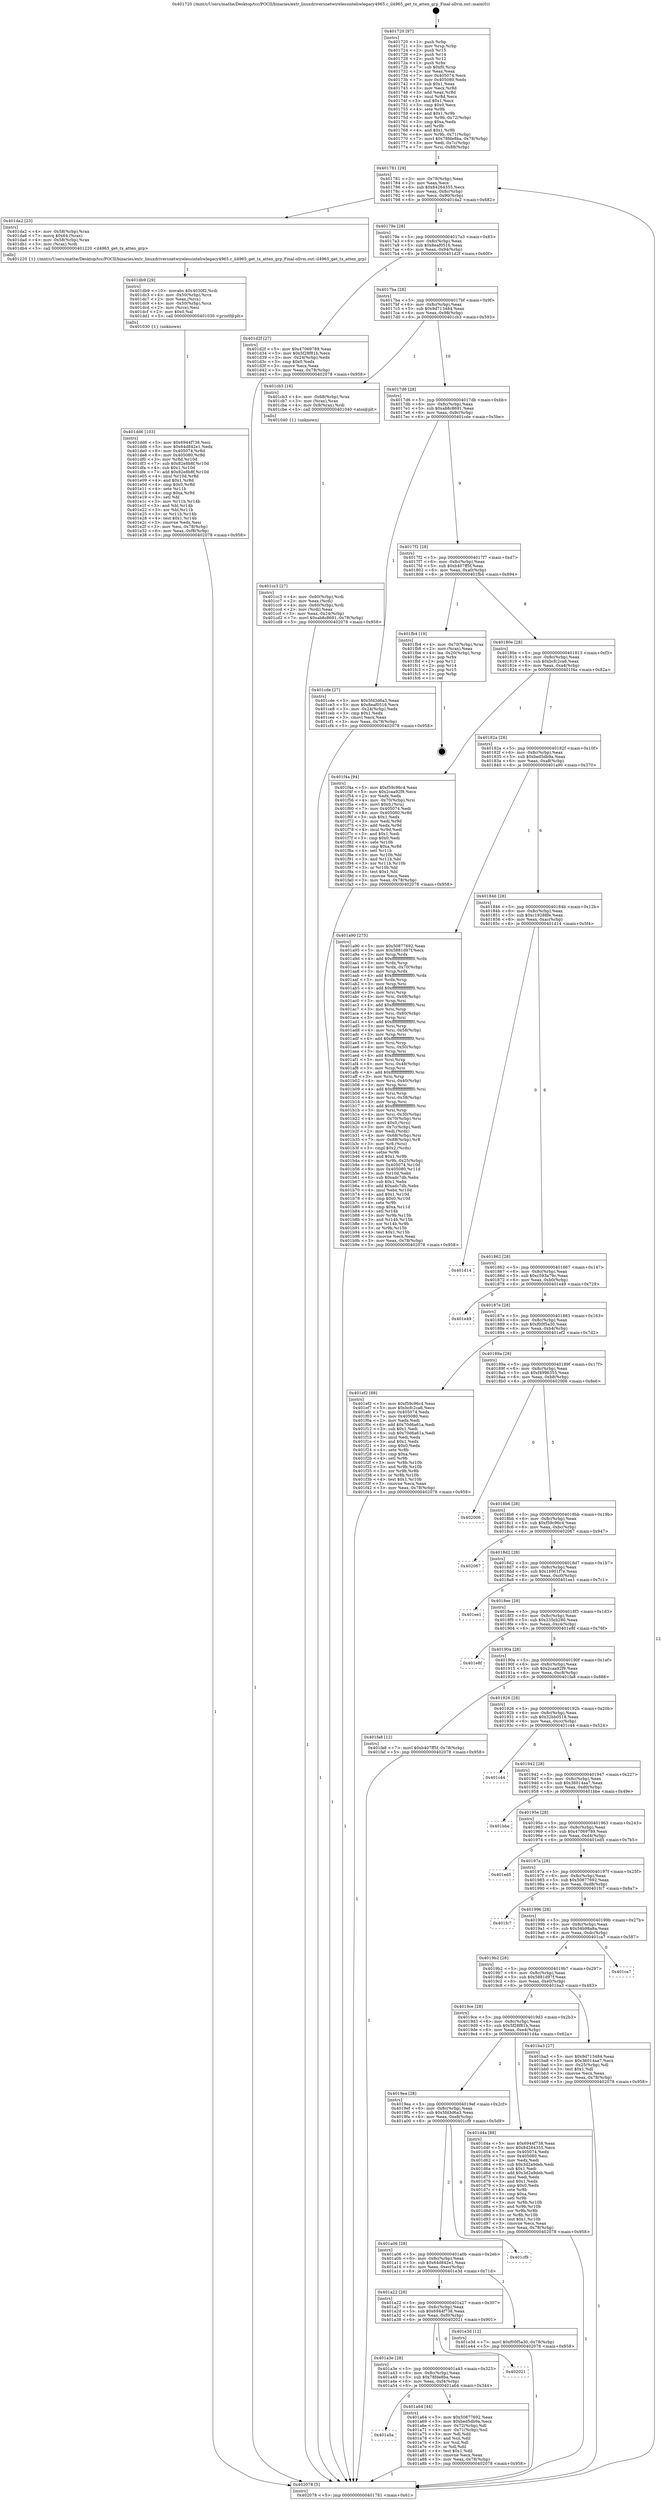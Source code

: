 digraph "0x401720" {
  label = "0x401720 (/mnt/c/Users/mathe/Desktop/tcc/POCII/binaries/extr_linuxdriversnetwirelessinteliwlegacy4965.c_il4965_get_tx_atten_grp_Final-ollvm.out::main(0))"
  labelloc = "t"
  node[shape=record]

  Entry [label="",width=0.3,height=0.3,shape=circle,fillcolor=black,style=filled]
  "0x401781" [label="{
     0x401781 [29]\l
     | [instrs]\l
     &nbsp;&nbsp;0x401781 \<+3\>: mov -0x78(%rbp),%eax\l
     &nbsp;&nbsp;0x401784 \<+2\>: mov %eax,%ecx\l
     &nbsp;&nbsp;0x401786 \<+6\>: sub $0x84264355,%ecx\l
     &nbsp;&nbsp;0x40178c \<+6\>: mov %eax,-0x8c(%rbp)\l
     &nbsp;&nbsp;0x401792 \<+6\>: mov %ecx,-0x90(%rbp)\l
     &nbsp;&nbsp;0x401798 \<+6\>: je 0000000000401da2 \<main+0x682\>\l
  }"]
  "0x401da2" [label="{
     0x401da2 [23]\l
     | [instrs]\l
     &nbsp;&nbsp;0x401da2 \<+4\>: mov -0x58(%rbp),%rax\l
     &nbsp;&nbsp;0x401da6 \<+7\>: movq $0x64,(%rax)\l
     &nbsp;&nbsp;0x401dad \<+4\>: mov -0x58(%rbp),%rax\l
     &nbsp;&nbsp;0x401db1 \<+3\>: mov (%rax),%rdi\l
     &nbsp;&nbsp;0x401db4 \<+5\>: call 0000000000401220 \<il4965_get_tx_atten_grp\>\l
     | [calls]\l
     &nbsp;&nbsp;0x401220 \{1\} (/mnt/c/Users/mathe/Desktop/tcc/POCII/binaries/extr_linuxdriversnetwirelessinteliwlegacy4965.c_il4965_get_tx_atten_grp_Final-ollvm.out::il4965_get_tx_atten_grp)\l
  }"]
  "0x40179e" [label="{
     0x40179e [28]\l
     | [instrs]\l
     &nbsp;&nbsp;0x40179e \<+5\>: jmp 00000000004017a3 \<main+0x83\>\l
     &nbsp;&nbsp;0x4017a3 \<+6\>: mov -0x8c(%rbp),%eax\l
     &nbsp;&nbsp;0x4017a9 \<+5\>: sub $0x8eaf0516,%eax\l
     &nbsp;&nbsp;0x4017ae \<+6\>: mov %eax,-0x94(%rbp)\l
     &nbsp;&nbsp;0x4017b4 \<+6\>: je 0000000000401d2f \<main+0x60f\>\l
  }"]
  Exit [label="",width=0.3,height=0.3,shape=circle,fillcolor=black,style=filled,peripheries=2]
  "0x401d2f" [label="{
     0x401d2f [27]\l
     | [instrs]\l
     &nbsp;&nbsp;0x401d2f \<+5\>: mov $0x47069789,%eax\l
     &nbsp;&nbsp;0x401d34 \<+5\>: mov $0x5f28f81b,%ecx\l
     &nbsp;&nbsp;0x401d39 \<+3\>: mov -0x24(%rbp),%edx\l
     &nbsp;&nbsp;0x401d3c \<+3\>: cmp $0x0,%edx\l
     &nbsp;&nbsp;0x401d3f \<+3\>: cmove %ecx,%eax\l
     &nbsp;&nbsp;0x401d42 \<+3\>: mov %eax,-0x78(%rbp)\l
     &nbsp;&nbsp;0x401d45 \<+5\>: jmp 0000000000402078 \<main+0x958\>\l
  }"]
  "0x4017ba" [label="{
     0x4017ba [28]\l
     | [instrs]\l
     &nbsp;&nbsp;0x4017ba \<+5\>: jmp 00000000004017bf \<main+0x9f\>\l
     &nbsp;&nbsp;0x4017bf \<+6\>: mov -0x8c(%rbp),%eax\l
     &nbsp;&nbsp;0x4017c5 \<+5\>: sub $0x9d713484,%eax\l
     &nbsp;&nbsp;0x4017ca \<+6\>: mov %eax,-0x98(%rbp)\l
     &nbsp;&nbsp;0x4017d0 \<+6\>: je 0000000000401cb3 \<main+0x593\>\l
  }"]
  "0x401dd6" [label="{
     0x401dd6 [103]\l
     | [instrs]\l
     &nbsp;&nbsp;0x401dd6 \<+5\>: mov $0x6944f738,%esi\l
     &nbsp;&nbsp;0x401ddb \<+5\>: mov $0x64d842e1,%edx\l
     &nbsp;&nbsp;0x401de0 \<+8\>: mov 0x405074,%r8d\l
     &nbsp;&nbsp;0x401de8 \<+8\>: mov 0x405080,%r9d\l
     &nbsp;&nbsp;0x401df0 \<+3\>: mov %r8d,%r10d\l
     &nbsp;&nbsp;0x401df3 \<+7\>: sub $0x82e8b8f,%r10d\l
     &nbsp;&nbsp;0x401dfa \<+4\>: sub $0x1,%r10d\l
     &nbsp;&nbsp;0x401dfe \<+7\>: add $0x82e8b8f,%r10d\l
     &nbsp;&nbsp;0x401e05 \<+4\>: imul %r10d,%r8d\l
     &nbsp;&nbsp;0x401e09 \<+4\>: and $0x1,%r8d\l
     &nbsp;&nbsp;0x401e0d \<+4\>: cmp $0x0,%r8d\l
     &nbsp;&nbsp;0x401e11 \<+4\>: sete %r11b\l
     &nbsp;&nbsp;0x401e15 \<+4\>: cmp $0xa,%r9d\l
     &nbsp;&nbsp;0x401e19 \<+3\>: setl %bl\l
     &nbsp;&nbsp;0x401e1c \<+3\>: mov %r11b,%r14b\l
     &nbsp;&nbsp;0x401e1f \<+3\>: and %bl,%r14b\l
     &nbsp;&nbsp;0x401e22 \<+3\>: xor %bl,%r11b\l
     &nbsp;&nbsp;0x401e25 \<+3\>: or %r11b,%r14b\l
     &nbsp;&nbsp;0x401e28 \<+4\>: test $0x1,%r14b\l
     &nbsp;&nbsp;0x401e2c \<+3\>: cmovne %edx,%esi\l
     &nbsp;&nbsp;0x401e2f \<+3\>: mov %esi,-0x78(%rbp)\l
     &nbsp;&nbsp;0x401e32 \<+6\>: mov %eax,-0xf8(%rbp)\l
     &nbsp;&nbsp;0x401e38 \<+5\>: jmp 0000000000402078 \<main+0x958\>\l
  }"]
  "0x401cb3" [label="{
     0x401cb3 [16]\l
     | [instrs]\l
     &nbsp;&nbsp;0x401cb3 \<+4\>: mov -0x68(%rbp),%rax\l
     &nbsp;&nbsp;0x401cb7 \<+3\>: mov (%rax),%rax\l
     &nbsp;&nbsp;0x401cba \<+4\>: mov 0x8(%rax),%rdi\l
     &nbsp;&nbsp;0x401cbe \<+5\>: call 0000000000401040 \<atoi@plt\>\l
     | [calls]\l
     &nbsp;&nbsp;0x401040 \{1\} (unknown)\l
  }"]
  "0x4017d6" [label="{
     0x4017d6 [28]\l
     | [instrs]\l
     &nbsp;&nbsp;0x4017d6 \<+5\>: jmp 00000000004017db \<main+0xbb\>\l
     &nbsp;&nbsp;0x4017db \<+6\>: mov -0x8c(%rbp),%eax\l
     &nbsp;&nbsp;0x4017e1 \<+5\>: sub $0xab8c8691,%eax\l
     &nbsp;&nbsp;0x4017e6 \<+6\>: mov %eax,-0x9c(%rbp)\l
     &nbsp;&nbsp;0x4017ec \<+6\>: je 0000000000401cde \<main+0x5be\>\l
  }"]
  "0x401db9" [label="{
     0x401db9 [29]\l
     | [instrs]\l
     &nbsp;&nbsp;0x401db9 \<+10\>: movabs $0x4030f2,%rdi\l
     &nbsp;&nbsp;0x401dc3 \<+4\>: mov -0x50(%rbp),%rcx\l
     &nbsp;&nbsp;0x401dc7 \<+2\>: mov %eax,(%rcx)\l
     &nbsp;&nbsp;0x401dc9 \<+4\>: mov -0x50(%rbp),%rcx\l
     &nbsp;&nbsp;0x401dcd \<+2\>: mov (%rcx),%esi\l
     &nbsp;&nbsp;0x401dcf \<+2\>: mov $0x0,%al\l
     &nbsp;&nbsp;0x401dd1 \<+5\>: call 0000000000401030 \<printf@plt\>\l
     | [calls]\l
     &nbsp;&nbsp;0x401030 \{1\} (unknown)\l
  }"]
  "0x401cde" [label="{
     0x401cde [27]\l
     | [instrs]\l
     &nbsp;&nbsp;0x401cde \<+5\>: mov $0x5fd3d6a3,%eax\l
     &nbsp;&nbsp;0x401ce3 \<+5\>: mov $0x8eaf0516,%ecx\l
     &nbsp;&nbsp;0x401ce8 \<+3\>: mov -0x24(%rbp),%edx\l
     &nbsp;&nbsp;0x401ceb \<+3\>: cmp $0x1,%edx\l
     &nbsp;&nbsp;0x401cee \<+3\>: cmovl %ecx,%eax\l
     &nbsp;&nbsp;0x401cf1 \<+3\>: mov %eax,-0x78(%rbp)\l
     &nbsp;&nbsp;0x401cf4 \<+5\>: jmp 0000000000402078 \<main+0x958\>\l
  }"]
  "0x4017f2" [label="{
     0x4017f2 [28]\l
     | [instrs]\l
     &nbsp;&nbsp;0x4017f2 \<+5\>: jmp 00000000004017f7 \<main+0xd7\>\l
     &nbsp;&nbsp;0x4017f7 \<+6\>: mov -0x8c(%rbp),%eax\l
     &nbsp;&nbsp;0x4017fd \<+5\>: sub $0xb407ff5f,%eax\l
     &nbsp;&nbsp;0x401802 \<+6\>: mov %eax,-0xa0(%rbp)\l
     &nbsp;&nbsp;0x401808 \<+6\>: je 0000000000401fb4 \<main+0x894\>\l
  }"]
  "0x401cc3" [label="{
     0x401cc3 [27]\l
     | [instrs]\l
     &nbsp;&nbsp;0x401cc3 \<+4\>: mov -0x60(%rbp),%rdi\l
     &nbsp;&nbsp;0x401cc7 \<+2\>: mov %eax,(%rdi)\l
     &nbsp;&nbsp;0x401cc9 \<+4\>: mov -0x60(%rbp),%rdi\l
     &nbsp;&nbsp;0x401ccd \<+2\>: mov (%rdi),%eax\l
     &nbsp;&nbsp;0x401ccf \<+3\>: mov %eax,-0x24(%rbp)\l
     &nbsp;&nbsp;0x401cd2 \<+7\>: movl $0xab8c8691,-0x78(%rbp)\l
     &nbsp;&nbsp;0x401cd9 \<+5\>: jmp 0000000000402078 \<main+0x958\>\l
  }"]
  "0x401fb4" [label="{
     0x401fb4 [19]\l
     | [instrs]\l
     &nbsp;&nbsp;0x401fb4 \<+4\>: mov -0x70(%rbp),%rax\l
     &nbsp;&nbsp;0x401fb8 \<+2\>: mov (%rax),%eax\l
     &nbsp;&nbsp;0x401fba \<+4\>: lea -0x20(%rbp),%rsp\l
     &nbsp;&nbsp;0x401fbe \<+1\>: pop %rbx\l
     &nbsp;&nbsp;0x401fbf \<+2\>: pop %r12\l
     &nbsp;&nbsp;0x401fc1 \<+2\>: pop %r14\l
     &nbsp;&nbsp;0x401fc3 \<+2\>: pop %r15\l
     &nbsp;&nbsp;0x401fc5 \<+1\>: pop %rbp\l
     &nbsp;&nbsp;0x401fc6 \<+1\>: ret\l
  }"]
  "0x40180e" [label="{
     0x40180e [28]\l
     | [instrs]\l
     &nbsp;&nbsp;0x40180e \<+5\>: jmp 0000000000401813 \<main+0xf3\>\l
     &nbsp;&nbsp;0x401813 \<+6\>: mov -0x8c(%rbp),%eax\l
     &nbsp;&nbsp;0x401819 \<+5\>: sub $0xbcfc2ca6,%eax\l
     &nbsp;&nbsp;0x40181e \<+6\>: mov %eax,-0xa4(%rbp)\l
     &nbsp;&nbsp;0x401824 \<+6\>: je 0000000000401f4a \<main+0x82a\>\l
  }"]
  "0x401720" [label="{
     0x401720 [97]\l
     | [instrs]\l
     &nbsp;&nbsp;0x401720 \<+1\>: push %rbp\l
     &nbsp;&nbsp;0x401721 \<+3\>: mov %rsp,%rbp\l
     &nbsp;&nbsp;0x401724 \<+2\>: push %r15\l
     &nbsp;&nbsp;0x401726 \<+2\>: push %r14\l
     &nbsp;&nbsp;0x401728 \<+2\>: push %r12\l
     &nbsp;&nbsp;0x40172a \<+1\>: push %rbx\l
     &nbsp;&nbsp;0x40172b \<+7\>: sub $0xf0,%rsp\l
     &nbsp;&nbsp;0x401732 \<+2\>: xor %eax,%eax\l
     &nbsp;&nbsp;0x401734 \<+7\>: mov 0x405074,%ecx\l
     &nbsp;&nbsp;0x40173b \<+7\>: mov 0x405080,%edx\l
     &nbsp;&nbsp;0x401742 \<+3\>: sub $0x1,%eax\l
     &nbsp;&nbsp;0x401745 \<+3\>: mov %ecx,%r8d\l
     &nbsp;&nbsp;0x401748 \<+3\>: add %eax,%r8d\l
     &nbsp;&nbsp;0x40174b \<+4\>: imul %r8d,%ecx\l
     &nbsp;&nbsp;0x40174f \<+3\>: and $0x1,%ecx\l
     &nbsp;&nbsp;0x401752 \<+3\>: cmp $0x0,%ecx\l
     &nbsp;&nbsp;0x401755 \<+4\>: sete %r9b\l
     &nbsp;&nbsp;0x401759 \<+4\>: and $0x1,%r9b\l
     &nbsp;&nbsp;0x40175d \<+4\>: mov %r9b,-0x72(%rbp)\l
     &nbsp;&nbsp;0x401761 \<+3\>: cmp $0xa,%edx\l
     &nbsp;&nbsp;0x401764 \<+4\>: setl %r9b\l
     &nbsp;&nbsp;0x401768 \<+4\>: and $0x1,%r9b\l
     &nbsp;&nbsp;0x40176c \<+4\>: mov %r9b,-0x71(%rbp)\l
     &nbsp;&nbsp;0x401770 \<+7\>: movl $0x78fde8ba,-0x78(%rbp)\l
     &nbsp;&nbsp;0x401777 \<+3\>: mov %edi,-0x7c(%rbp)\l
     &nbsp;&nbsp;0x40177a \<+7\>: mov %rsi,-0x88(%rbp)\l
  }"]
  "0x401f4a" [label="{
     0x401f4a [94]\l
     | [instrs]\l
     &nbsp;&nbsp;0x401f4a \<+5\>: mov $0xf59c96c4,%eax\l
     &nbsp;&nbsp;0x401f4f \<+5\>: mov $0x2caa92f9,%ecx\l
     &nbsp;&nbsp;0x401f54 \<+2\>: xor %edx,%edx\l
     &nbsp;&nbsp;0x401f56 \<+4\>: mov -0x70(%rbp),%rsi\l
     &nbsp;&nbsp;0x401f5a \<+6\>: movl $0x0,(%rsi)\l
     &nbsp;&nbsp;0x401f60 \<+7\>: mov 0x405074,%edi\l
     &nbsp;&nbsp;0x401f67 \<+8\>: mov 0x405080,%r8d\l
     &nbsp;&nbsp;0x401f6f \<+3\>: sub $0x1,%edx\l
     &nbsp;&nbsp;0x401f72 \<+3\>: mov %edi,%r9d\l
     &nbsp;&nbsp;0x401f75 \<+3\>: add %edx,%r9d\l
     &nbsp;&nbsp;0x401f78 \<+4\>: imul %r9d,%edi\l
     &nbsp;&nbsp;0x401f7c \<+3\>: and $0x1,%edi\l
     &nbsp;&nbsp;0x401f7f \<+3\>: cmp $0x0,%edi\l
     &nbsp;&nbsp;0x401f82 \<+4\>: sete %r10b\l
     &nbsp;&nbsp;0x401f86 \<+4\>: cmp $0xa,%r8d\l
     &nbsp;&nbsp;0x401f8a \<+4\>: setl %r11b\l
     &nbsp;&nbsp;0x401f8e \<+3\>: mov %r10b,%bl\l
     &nbsp;&nbsp;0x401f91 \<+3\>: and %r11b,%bl\l
     &nbsp;&nbsp;0x401f94 \<+3\>: xor %r11b,%r10b\l
     &nbsp;&nbsp;0x401f97 \<+3\>: or %r10b,%bl\l
     &nbsp;&nbsp;0x401f9a \<+3\>: test $0x1,%bl\l
     &nbsp;&nbsp;0x401f9d \<+3\>: cmovne %ecx,%eax\l
     &nbsp;&nbsp;0x401fa0 \<+3\>: mov %eax,-0x78(%rbp)\l
     &nbsp;&nbsp;0x401fa3 \<+5\>: jmp 0000000000402078 \<main+0x958\>\l
  }"]
  "0x40182a" [label="{
     0x40182a [28]\l
     | [instrs]\l
     &nbsp;&nbsp;0x40182a \<+5\>: jmp 000000000040182f \<main+0x10f\>\l
     &nbsp;&nbsp;0x40182f \<+6\>: mov -0x8c(%rbp),%eax\l
     &nbsp;&nbsp;0x401835 \<+5\>: sub $0xbed5db9a,%eax\l
     &nbsp;&nbsp;0x40183a \<+6\>: mov %eax,-0xa8(%rbp)\l
     &nbsp;&nbsp;0x401840 \<+6\>: je 0000000000401a90 \<main+0x370\>\l
  }"]
  "0x402078" [label="{
     0x402078 [5]\l
     | [instrs]\l
     &nbsp;&nbsp;0x402078 \<+5\>: jmp 0000000000401781 \<main+0x61\>\l
  }"]
  "0x401a90" [label="{
     0x401a90 [275]\l
     | [instrs]\l
     &nbsp;&nbsp;0x401a90 \<+5\>: mov $0x50877692,%eax\l
     &nbsp;&nbsp;0x401a95 \<+5\>: mov $0x5881d97f,%ecx\l
     &nbsp;&nbsp;0x401a9a \<+3\>: mov %rsp,%rdx\l
     &nbsp;&nbsp;0x401a9d \<+4\>: add $0xfffffffffffffff0,%rdx\l
     &nbsp;&nbsp;0x401aa1 \<+3\>: mov %rdx,%rsp\l
     &nbsp;&nbsp;0x401aa4 \<+4\>: mov %rdx,-0x70(%rbp)\l
     &nbsp;&nbsp;0x401aa8 \<+3\>: mov %rsp,%rdx\l
     &nbsp;&nbsp;0x401aab \<+4\>: add $0xfffffffffffffff0,%rdx\l
     &nbsp;&nbsp;0x401aaf \<+3\>: mov %rdx,%rsp\l
     &nbsp;&nbsp;0x401ab2 \<+3\>: mov %rsp,%rsi\l
     &nbsp;&nbsp;0x401ab5 \<+4\>: add $0xfffffffffffffff0,%rsi\l
     &nbsp;&nbsp;0x401ab9 \<+3\>: mov %rsi,%rsp\l
     &nbsp;&nbsp;0x401abc \<+4\>: mov %rsi,-0x68(%rbp)\l
     &nbsp;&nbsp;0x401ac0 \<+3\>: mov %rsp,%rsi\l
     &nbsp;&nbsp;0x401ac3 \<+4\>: add $0xfffffffffffffff0,%rsi\l
     &nbsp;&nbsp;0x401ac7 \<+3\>: mov %rsi,%rsp\l
     &nbsp;&nbsp;0x401aca \<+4\>: mov %rsi,-0x60(%rbp)\l
     &nbsp;&nbsp;0x401ace \<+3\>: mov %rsp,%rsi\l
     &nbsp;&nbsp;0x401ad1 \<+4\>: add $0xfffffffffffffff0,%rsi\l
     &nbsp;&nbsp;0x401ad5 \<+3\>: mov %rsi,%rsp\l
     &nbsp;&nbsp;0x401ad8 \<+4\>: mov %rsi,-0x58(%rbp)\l
     &nbsp;&nbsp;0x401adc \<+3\>: mov %rsp,%rsi\l
     &nbsp;&nbsp;0x401adf \<+4\>: add $0xfffffffffffffff0,%rsi\l
     &nbsp;&nbsp;0x401ae3 \<+3\>: mov %rsi,%rsp\l
     &nbsp;&nbsp;0x401ae6 \<+4\>: mov %rsi,-0x50(%rbp)\l
     &nbsp;&nbsp;0x401aea \<+3\>: mov %rsp,%rsi\l
     &nbsp;&nbsp;0x401aed \<+4\>: add $0xfffffffffffffff0,%rsi\l
     &nbsp;&nbsp;0x401af1 \<+3\>: mov %rsi,%rsp\l
     &nbsp;&nbsp;0x401af4 \<+4\>: mov %rsi,-0x48(%rbp)\l
     &nbsp;&nbsp;0x401af8 \<+3\>: mov %rsp,%rsi\l
     &nbsp;&nbsp;0x401afb \<+4\>: add $0xfffffffffffffff0,%rsi\l
     &nbsp;&nbsp;0x401aff \<+3\>: mov %rsi,%rsp\l
     &nbsp;&nbsp;0x401b02 \<+4\>: mov %rsi,-0x40(%rbp)\l
     &nbsp;&nbsp;0x401b06 \<+3\>: mov %rsp,%rsi\l
     &nbsp;&nbsp;0x401b09 \<+4\>: add $0xfffffffffffffff0,%rsi\l
     &nbsp;&nbsp;0x401b0d \<+3\>: mov %rsi,%rsp\l
     &nbsp;&nbsp;0x401b10 \<+4\>: mov %rsi,-0x38(%rbp)\l
     &nbsp;&nbsp;0x401b14 \<+3\>: mov %rsp,%rsi\l
     &nbsp;&nbsp;0x401b17 \<+4\>: add $0xfffffffffffffff0,%rsi\l
     &nbsp;&nbsp;0x401b1b \<+3\>: mov %rsi,%rsp\l
     &nbsp;&nbsp;0x401b1e \<+4\>: mov %rsi,-0x30(%rbp)\l
     &nbsp;&nbsp;0x401b22 \<+4\>: mov -0x70(%rbp),%rsi\l
     &nbsp;&nbsp;0x401b26 \<+6\>: movl $0x0,(%rsi)\l
     &nbsp;&nbsp;0x401b2c \<+3\>: mov -0x7c(%rbp),%edi\l
     &nbsp;&nbsp;0x401b2f \<+2\>: mov %edi,(%rdx)\l
     &nbsp;&nbsp;0x401b31 \<+4\>: mov -0x68(%rbp),%rsi\l
     &nbsp;&nbsp;0x401b35 \<+7\>: mov -0x88(%rbp),%r8\l
     &nbsp;&nbsp;0x401b3c \<+3\>: mov %r8,(%rsi)\l
     &nbsp;&nbsp;0x401b3f \<+3\>: cmpl $0x2,(%rdx)\l
     &nbsp;&nbsp;0x401b42 \<+4\>: setne %r9b\l
     &nbsp;&nbsp;0x401b46 \<+4\>: and $0x1,%r9b\l
     &nbsp;&nbsp;0x401b4a \<+4\>: mov %r9b,-0x25(%rbp)\l
     &nbsp;&nbsp;0x401b4e \<+8\>: mov 0x405074,%r10d\l
     &nbsp;&nbsp;0x401b56 \<+8\>: mov 0x405080,%r11d\l
     &nbsp;&nbsp;0x401b5e \<+3\>: mov %r10d,%ebx\l
     &nbsp;&nbsp;0x401b61 \<+6\>: sub $0xadc7db,%ebx\l
     &nbsp;&nbsp;0x401b67 \<+3\>: sub $0x1,%ebx\l
     &nbsp;&nbsp;0x401b6a \<+6\>: add $0xadc7db,%ebx\l
     &nbsp;&nbsp;0x401b70 \<+4\>: imul %ebx,%r10d\l
     &nbsp;&nbsp;0x401b74 \<+4\>: and $0x1,%r10d\l
     &nbsp;&nbsp;0x401b78 \<+4\>: cmp $0x0,%r10d\l
     &nbsp;&nbsp;0x401b7c \<+4\>: sete %r9b\l
     &nbsp;&nbsp;0x401b80 \<+4\>: cmp $0xa,%r11d\l
     &nbsp;&nbsp;0x401b84 \<+4\>: setl %r14b\l
     &nbsp;&nbsp;0x401b88 \<+3\>: mov %r9b,%r15b\l
     &nbsp;&nbsp;0x401b8b \<+3\>: and %r14b,%r15b\l
     &nbsp;&nbsp;0x401b8e \<+3\>: xor %r14b,%r9b\l
     &nbsp;&nbsp;0x401b91 \<+3\>: or %r9b,%r15b\l
     &nbsp;&nbsp;0x401b94 \<+4\>: test $0x1,%r15b\l
     &nbsp;&nbsp;0x401b98 \<+3\>: cmovne %ecx,%eax\l
     &nbsp;&nbsp;0x401b9b \<+3\>: mov %eax,-0x78(%rbp)\l
     &nbsp;&nbsp;0x401b9e \<+5\>: jmp 0000000000402078 \<main+0x958\>\l
  }"]
  "0x401846" [label="{
     0x401846 [28]\l
     | [instrs]\l
     &nbsp;&nbsp;0x401846 \<+5\>: jmp 000000000040184b \<main+0x12b\>\l
     &nbsp;&nbsp;0x40184b \<+6\>: mov -0x8c(%rbp),%eax\l
     &nbsp;&nbsp;0x401851 \<+5\>: sub $0xc19288fe,%eax\l
     &nbsp;&nbsp;0x401856 \<+6\>: mov %eax,-0xac(%rbp)\l
     &nbsp;&nbsp;0x40185c \<+6\>: je 0000000000401d14 \<main+0x5f4\>\l
  }"]
  "0x401a5a" [label="{
     0x401a5a\l
  }", style=dashed]
  "0x401d14" [label="{
     0x401d14\l
  }", style=dashed]
  "0x401862" [label="{
     0x401862 [28]\l
     | [instrs]\l
     &nbsp;&nbsp;0x401862 \<+5\>: jmp 0000000000401867 \<main+0x147\>\l
     &nbsp;&nbsp;0x401867 \<+6\>: mov -0x8c(%rbp),%eax\l
     &nbsp;&nbsp;0x40186d \<+5\>: sub $0xc593a79c,%eax\l
     &nbsp;&nbsp;0x401872 \<+6\>: mov %eax,-0xb0(%rbp)\l
     &nbsp;&nbsp;0x401878 \<+6\>: je 0000000000401e49 \<main+0x729\>\l
  }"]
  "0x401a64" [label="{
     0x401a64 [44]\l
     | [instrs]\l
     &nbsp;&nbsp;0x401a64 \<+5\>: mov $0x50877692,%eax\l
     &nbsp;&nbsp;0x401a69 \<+5\>: mov $0xbed5db9a,%ecx\l
     &nbsp;&nbsp;0x401a6e \<+3\>: mov -0x72(%rbp),%dl\l
     &nbsp;&nbsp;0x401a71 \<+4\>: mov -0x71(%rbp),%sil\l
     &nbsp;&nbsp;0x401a75 \<+3\>: mov %dl,%dil\l
     &nbsp;&nbsp;0x401a78 \<+3\>: and %sil,%dil\l
     &nbsp;&nbsp;0x401a7b \<+3\>: xor %sil,%dl\l
     &nbsp;&nbsp;0x401a7e \<+3\>: or %dl,%dil\l
     &nbsp;&nbsp;0x401a81 \<+4\>: test $0x1,%dil\l
     &nbsp;&nbsp;0x401a85 \<+3\>: cmovne %ecx,%eax\l
     &nbsp;&nbsp;0x401a88 \<+3\>: mov %eax,-0x78(%rbp)\l
     &nbsp;&nbsp;0x401a8b \<+5\>: jmp 0000000000402078 \<main+0x958\>\l
  }"]
  "0x401e49" [label="{
     0x401e49\l
  }", style=dashed]
  "0x40187e" [label="{
     0x40187e [28]\l
     | [instrs]\l
     &nbsp;&nbsp;0x40187e \<+5\>: jmp 0000000000401883 \<main+0x163\>\l
     &nbsp;&nbsp;0x401883 \<+6\>: mov -0x8c(%rbp),%eax\l
     &nbsp;&nbsp;0x401889 \<+5\>: sub $0xf00f5a30,%eax\l
     &nbsp;&nbsp;0x40188e \<+6\>: mov %eax,-0xb4(%rbp)\l
     &nbsp;&nbsp;0x401894 \<+6\>: je 0000000000401ef2 \<main+0x7d2\>\l
  }"]
  "0x401a3e" [label="{
     0x401a3e [28]\l
     | [instrs]\l
     &nbsp;&nbsp;0x401a3e \<+5\>: jmp 0000000000401a43 \<main+0x323\>\l
     &nbsp;&nbsp;0x401a43 \<+6\>: mov -0x8c(%rbp),%eax\l
     &nbsp;&nbsp;0x401a49 \<+5\>: sub $0x78fde8ba,%eax\l
     &nbsp;&nbsp;0x401a4e \<+6\>: mov %eax,-0xf4(%rbp)\l
     &nbsp;&nbsp;0x401a54 \<+6\>: je 0000000000401a64 \<main+0x344\>\l
  }"]
  "0x401ef2" [label="{
     0x401ef2 [88]\l
     | [instrs]\l
     &nbsp;&nbsp;0x401ef2 \<+5\>: mov $0xf59c96c4,%eax\l
     &nbsp;&nbsp;0x401ef7 \<+5\>: mov $0xbcfc2ca6,%ecx\l
     &nbsp;&nbsp;0x401efc \<+7\>: mov 0x405074,%edx\l
     &nbsp;&nbsp;0x401f03 \<+7\>: mov 0x405080,%esi\l
     &nbsp;&nbsp;0x401f0a \<+2\>: mov %edx,%edi\l
     &nbsp;&nbsp;0x401f0c \<+6\>: add $0x70d6a61a,%edi\l
     &nbsp;&nbsp;0x401f12 \<+3\>: sub $0x1,%edi\l
     &nbsp;&nbsp;0x401f15 \<+6\>: sub $0x70d6a61a,%edi\l
     &nbsp;&nbsp;0x401f1b \<+3\>: imul %edi,%edx\l
     &nbsp;&nbsp;0x401f1e \<+3\>: and $0x1,%edx\l
     &nbsp;&nbsp;0x401f21 \<+3\>: cmp $0x0,%edx\l
     &nbsp;&nbsp;0x401f24 \<+4\>: sete %r8b\l
     &nbsp;&nbsp;0x401f28 \<+3\>: cmp $0xa,%esi\l
     &nbsp;&nbsp;0x401f2b \<+4\>: setl %r9b\l
     &nbsp;&nbsp;0x401f2f \<+3\>: mov %r8b,%r10b\l
     &nbsp;&nbsp;0x401f32 \<+3\>: and %r9b,%r10b\l
     &nbsp;&nbsp;0x401f35 \<+3\>: xor %r9b,%r8b\l
     &nbsp;&nbsp;0x401f38 \<+3\>: or %r8b,%r10b\l
     &nbsp;&nbsp;0x401f3b \<+4\>: test $0x1,%r10b\l
     &nbsp;&nbsp;0x401f3f \<+3\>: cmovne %ecx,%eax\l
     &nbsp;&nbsp;0x401f42 \<+3\>: mov %eax,-0x78(%rbp)\l
     &nbsp;&nbsp;0x401f45 \<+5\>: jmp 0000000000402078 \<main+0x958\>\l
  }"]
  "0x40189a" [label="{
     0x40189a [28]\l
     | [instrs]\l
     &nbsp;&nbsp;0x40189a \<+5\>: jmp 000000000040189f \<main+0x17f\>\l
     &nbsp;&nbsp;0x40189f \<+6\>: mov -0x8c(%rbp),%eax\l
     &nbsp;&nbsp;0x4018a5 \<+5\>: sub $0xf4996355,%eax\l
     &nbsp;&nbsp;0x4018aa \<+6\>: mov %eax,-0xb8(%rbp)\l
     &nbsp;&nbsp;0x4018b0 \<+6\>: je 0000000000402006 \<main+0x8e6\>\l
  }"]
  "0x402021" [label="{
     0x402021\l
  }", style=dashed]
  "0x402006" [label="{
     0x402006\l
  }", style=dashed]
  "0x4018b6" [label="{
     0x4018b6 [28]\l
     | [instrs]\l
     &nbsp;&nbsp;0x4018b6 \<+5\>: jmp 00000000004018bb \<main+0x19b\>\l
     &nbsp;&nbsp;0x4018bb \<+6\>: mov -0x8c(%rbp),%eax\l
     &nbsp;&nbsp;0x4018c1 \<+5\>: sub $0xf59c96c4,%eax\l
     &nbsp;&nbsp;0x4018c6 \<+6\>: mov %eax,-0xbc(%rbp)\l
     &nbsp;&nbsp;0x4018cc \<+6\>: je 0000000000402067 \<main+0x947\>\l
  }"]
  "0x401a22" [label="{
     0x401a22 [28]\l
     | [instrs]\l
     &nbsp;&nbsp;0x401a22 \<+5\>: jmp 0000000000401a27 \<main+0x307\>\l
     &nbsp;&nbsp;0x401a27 \<+6\>: mov -0x8c(%rbp),%eax\l
     &nbsp;&nbsp;0x401a2d \<+5\>: sub $0x6944f738,%eax\l
     &nbsp;&nbsp;0x401a32 \<+6\>: mov %eax,-0xf0(%rbp)\l
     &nbsp;&nbsp;0x401a38 \<+6\>: je 0000000000402021 \<main+0x901\>\l
  }"]
  "0x402067" [label="{
     0x402067\l
  }", style=dashed]
  "0x4018d2" [label="{
     0x4018d2 [28]\l
     | [instrs]\l
     &nbsp;&nbsp;0x4018d2 \<+5\>: jmp 00000000004018d7 \<main+0x1b7\>\l
     &nbsp;&nbsp;0x4018d7 \<+6\>: mov -0x8c(%rbp),%eax\l
     &nbsp;&nbsp;0x4018dd \<+5\>: sub $0x1b901f7e,%eax\l
     &nbsp;&nbsp;0x4018e2 \<+6\>: mov %eax,-0xc0(%rbp)\l
     &nbsp;&nbsp;0x4018e8 \<+6\>: je 0000000000401ee1 \<main+0x7c1\>\l
  }"]
  "0x401e3d" [label="{
     0x401e3d [12]\l
     | [instrs]\l
     &nbsp;&nbsp;0x401e3d \<+7\>: movl $0xf00f5a30,-0x78(%rbp)\l
     &nbsp;&nbsp;0x401e44 \<+5\>: jmp 0000000000402078 \<main+0x958\>\l
  }"]
  "0x401ee1" [label="{
     0x401ee1\l
  }", style=dashed]
  "0x4018ee" [label="{
     0x4018ee [28]\l
     | [instrs]\l
     &nbsp;&nbsp;0x4018ee \<+5\>: jmp 00000000004018f3 \<main+0x1d3\>\l
     &nbsp;&nbsp;0x4018f3 \<+6\>: mov -0x8c(%rbp),%eax\l
     &nbsp;&nbsp;0x4018f9 \<+5\>: sub $0x235cb280,%eax\l
     &nbsp;&nbsp;0x4018fe \<+6\>: mov %eax,-0xc4(%rbp)\l
     &nbsp;&nbsp;0x401904 \<+6\>: je 0000000000401e8f \<main+0x76f\>\l
  }"]
  "0x401a06" [label="{
     0x401a06 [28]\l
     | [instrs]\l
     &nbsp;&nbsp;0x401a06 \<+5\>: jmp 0000000000401a0b \<main+0x2eb\>\l
     &nbsp;&nbsp;0x401a0b \<+6\>: mov -0x8c(%rbp),%eax\l
     &nbsp;&nbsp;0x401a11 \<+5\>: sub $0x64d842e1,%eax\l
     &nbsp;&nbsp;0x401a16 \<+6\>: mov %eax,-0xec(%rbp)\l
     &nbsp;&nbsp;0x401a1c \<+6\>: je 0000000000401e3d \<main+0x71d\>\l
  }"]
  "0x401e8f" [label="{
     0x401e8f\l
  }", style=dashed]
  "0x40190a" [label="{
     0x40190a [28]\l
     | [instrs]\l
     &nbsp;&nbsp;0x40190a \<+5\>: jmp 000000000040190f \<main+0x1ef\>\l
     &nbsp;&nbsp;0x40190f \<+6\>: mov -0x8c(%rbp),%eax\l
     &nbsp;&nbsp;0x401915 \<+5\>: sub $0x2caa92f9,%eax\l
     &nbsp;&nbsp;0x40191a \<+6\>: mov %eax,-0xc8(%rbp)\l
     &nbsp;&nbsp;0x401920 \<+6\>: je 0000000000401fa8 \<main+0x888\>\l
  }"]
  "0x401cf9" [label="{
     0x401cf9\l
  }", style=dashed]
  "0x401fa8" [label="{
     0x401fa8 [12]\l
     | [instrs]\l
     &nbsp;&nbsp;0x401fa8 \<+7\>: movl $0xb407ff5f,-0x78(%rbp)\l
     &nbsp;&nbsp;0x401faf \<+5\>: jmp 0000000000402078 \<main+0x958\>\l
  }"]
  "0x401926" [label="{
     0x401926 [28]\l
     | [instrs]\l
     &nbsp;&nbsp;0x401926 \<+5\>: jmp 000000000040192b \<main+0x20b\>\l
     &nbsp;&nbsp;0x40192b \<+6\>: mov -0x8c(%rbp),%eax\l
     &nbsp;&nbsp;0x401931 \<+5\>: sub $0x32bb0518,%eax\l
     &nbsp;&nbsp;0x401936 \<+6\>: mov %eax,-0xcc(%rbp)\l
     &nbsp;&nbsp;0x40193c \<+6\>: je 0000000000401c44 \<main+0x524\>\l
  }"]
  "0x4019ea" [label="{
     0x4019ea [28]\l
     | [instrs]\l
     &nbsp;&nbsp;0x4019ea \<+5\>: jmp 00000000004019ef \<main+0x2cf\>\l
     &nbsp;&nbsp;0x4019ef \<+6\>: mov -0x8c(%rbp),%eax\l
     &nbsp;&nbsp;0x4019f5 \<+5\>: sub $0x5fd3d6a3,%eax\l
     &nbsp;&nbsp;0x4019fa \<+6\>: mov %eax,-0xe8(%rbp)\l
     &nbsp;&nbsp;0x401a00 \<+6\>: je 0000000000401cf9 \<main+0x5d9\>\l
  }"]
  "0x401c44" [label="{
     0x401c44\l
  }", style=dashed]
  "0x401942" [label="{
     0x401942 [28]\l
     | [instrs]\l
     &nbsp;&nbsp;0x401942 \<+5\>: jmp 0000000000401947 \<main+0x227\>\l
     &nbsp;&nbsp;0x401947 \<+6\>: mov -0x8c(%rbp),%eax\l
     &nbsp;&nbsp;0x40194d \<+5\>: sub $0x36014aa7,%eax\l
     &nbsp;&nbsp;0x401952 \<+6\>: mov %eax,-0xd0(%rbp)\l
     &nbsp;&nbsp;0x401958 \<+6\>: je 0000000000401bbe \<main+0x49e\>\l
  }"]
  "0x401d4a" [label="{
     0x401d4a [88]\l
     | [instrs]\l
     &nbsp;&nbsp;0x401d4a \<+5\>: mov $0x6944f738,%eax\l
     &nbsp;&nbsp;0x401d4f \<+5\>: mov $0x84264355,%ecx\l
     &nbsp;&nbsp;0x401d54 \<+7\>: mov 0x405074,%edx\l
     &nbsp;&nbsp;0x401d5b \<+7\>: mov 0x405080,%esi\l
     &nbsp;&nbsp;0x401d62 \<+2\>: mov %edx,%edi\l
     &nbsp;&nbsp;0x401d64 \<+6\>: sub $0x3d2a9deb,%edi\l
     &nbsp;&nbsp;0x401d6a \<+3\>: sub $0x1,%edi\l
     &nbsp;&nbsp;0x401d6d \<+6\>: add $0x3d2a9deb,%edi\l
     &nbsp;&nbsp;0x401d73 \<+3\>: imul %edi,%edx\l
     &nbsp;&nbsp;0x401d76 \<+3\>: and $0x1,%edx\l
     &nbsp;&nbsp;0x401d79 \<+3\>: cmp $0x0,%edx\l
     &nbsp;&nbsp;0x401d7c \<+4\>: sete %r8b\l
     &nbsp;&nbsp;0x401d80 \<+3\>: cmp $0xa,%esi\l
     &nbsp;&nbsp;0x401d83 \<+4\>: setl %r9b\l
     &nbsp;&nbsp;0x401d87 \<+3\>: mov %r8b,%r10b\l
     &nbsp;&nbsp;0x401d8a \<+3\>: and %r9b,%r10b\l
     &nbsp;&nbsp;0x401d8d \<+3\>: xor %r9b,%r8b\l
     &nbsp;&nbsp;0x401d90 \<+3\>: or %r8b,%r10b\l
     &nbsp;&nbsp;0x401d93 \<+4\>: test $0x1,%r10b\l
     &nbsp;&nbsp;0x401d97 \<+3\>: cmovne %ecx,%eax\l
     &nbsp;&nbsp;0x401d9a \<+3\>: mov %eax,-0x78(%rbp)\l
     &nbsp;&nbsp;0x401d9d \<+5\>: jmp 0000000000402078 \<main+0x958\>\l
  }"]
  "0x401bbe" [label="{
     0x401bbe\l
  }", style=dashed]
  "0x40195e" [label="{
     0x40195e [28]\l
     | [instrs]\l
     &nbsp;&nbsp;0x40195e \<+5\>: jmp 0000000000401963 \<main+0x243\>\l
     &nbsp;&nbsp;0x401963 \<+6\>: mov -0x8c(%rbp),%eax\l
     &nbsp;&nbsp;0x401969 \<+5\>: sub $0x47069789,%eax\l
     &nbsp;&nbsp;0x40196e \<+6\>: mov %eax,-0xd4(%rbp)\l
     &nbsp;&nbsp;0x401974 \<+6\>: je 0000000000401ed5 \<main+0x7b5\>\l
  }"]
  "0x4019ce" [label="{
     0x4019ce [28]\l
     | [instrs]\l
     &nbsp;&nbsp;0x4019ce \<+5\>: jmp 00000000004019d3 \<main+0x2b3\>\l
     &nbsp;&nbsp;0x4019d3 \<+6\>: mov -0x8c(%rbp),%eax\l
     &nbsp;&nbsp;0x4019d9 \<+5\>: sub $0x5f28f81b,%eax\l
     &nbsp;&nbsp;0x4019de \<+6\>: mov %eax,-0xe4(%rbp)\l
     &nbsp;&nbsp;0x4019e4 \<+6\>: je 0000000000401d4a \<main+0x62a\>\l
  }"]
  "0x401ed5" [label="{
     0x401ed5\l
  }", style=dashed]
  "0x40197a" [label="{
     0x40197a [28]\l
     | [instrs]\l
     &nbsp;&nbsp;0x40197a \<+5\>: jmp 000000000040197f \<main+0x25f\>\l
     &nbsp;&nbsp;0x40197f \<+6\>: mov -0x8c(%rbp),%eax\l
     &nbsp;&nbsp;0x401985 \<+5\>: sub $0x50877692,%eax\l
     &nbsp;&nbsp;0x40198a \<+6\>: mov %eax,-0xd8(%rbp)\l
     &nbsp;&nbsp;0x401990 \<+6\>: je 0000000000401fc7 \<main+0x8a7\>\l
  }"]
  "0x401ba3" [label="{
     0x401ba3 [27]\l
     | [instrs]\l
     &nbsp;&nbsp;0x401ba3 \<+5\>: mov $0x9d713484,%eax\l
     &nbsp;&nbsp;0x401ba8 \<+5\>: mov $0x36014aa7,%ecx\l
     &nbsp;&nbsp;0x401bad \<+3\>: mov -0x25(%rbp),%dl\l
     &nbsp;&nbsp;0x401bb0 \<+3\>: test $0x1,%dl\l
     &nbsp;&nbsp;0x401bb3 \<+3\>: cmovne %ecx,%eax\l
     &nbsp;&nbsp;0x401bb6 \<+3\>: mov %eax,-0x78(%rbp)\l
     &nbsp;&nbsp;0x401bb9 \<+5\>: jmp 0000000000402078 \<main+0x958\>\l
  }"]
  "0x401fc7" [label="{
     0x401fc7\l
  }", style=dashed]
  "0x401996" [label="{
     0x401996 [28]\l
     | [instrs]\l
     &nbsp;&nbsp;0x401996 \<+5\>: jmp 000000000040199b \<main+0x27b\>\l
     &nbsp;&nbsp;0x40199b \<+6\>: mov -0x8c(%rbp),%eax\l
     &nbsp;&nbsp;0x4019a1 \<+5\>: sub $0x54b98a8a,%eax\l
     &nbsp;&nbsp;0x4019a6 \<+6\>: mov %eax,-0xdc(%rbp)\l
     &nbsp;&nbsp;0x4019ac \<+6\>: je 0000000000401ca7 \<main+0x587\>\l
  }"]
  "0x4019b2" [label="{
     0x4019b2 [28]\l
     | [instrs]\l
     &nbsp;&nbsp;0x4019b2 \<+5\>: jmp 00000000004019b7 \<main+0x297\>\l
     &nbsp;&nbsp;0x4019b7 \<+6\>: mov -0x8c(%rbp),%eax\l
     &nbsp;&nbsp;0x4019bd \<+5\>: sub $0x5881d97f,%eax\l
     &nbsp;&nbsp;0x4019c2 \<+6\>: mov %eax,-0xe0(%rbp)\l
     &nbsp;&nbsp;0x4019c8 \<+6\>: je 0000000000401ba3 \<main+0x483\>\l
  }"]
  "0x401ca7" [label="{
     0x401ca7\l
  }", style=dashed]
  Entry -> "0x401720" [label=" 1"]
  "0x401781" -> "0x401da2" [label=" 1"]
  "0x401781" -> "0x40179e" [label=" 12"]
  "0x401fb4" -> Exit [label=" 1"]
  "0x40179e" -> "0x401d2f" [label=" 1"]
  "0x40179e" -> "0x4017ba" [label=" 11"]
  "0x401fa8" -> "0x402078" [label=" 1"]
  "0x4017ba" -> "0x401cb3" [label=" 1"]
  "0x4017ba" -> "0x4017d6" [label=" 10"]
  "0x401f4a" -> "0x402078" [label=" 1"]
  "0x4017d6" -> "0x401cde" [label=" 1"]
  "0x4017d6" -> "0x4017f2" [label=" 9"]
  "0x401ef2" -> "0x402078" [label=" 1"]
  "0x4017f2" -> "0x401fb4" [label=" 1"]
  "0x4017f2" -> "0x40180e" [label=" 8"]
  "0x401e3d" -> "0x402078" [label=" 1"]
  "0x40180e" -> "0x401f4a" [label=" 1"]
  "0x40180e" -> "0x40182a" [label=" 7"]
  "0x401db9" -> "0x401dd6" [label=" 1"]
  "0x40182a" -> "0x401a90" [label=" 1"]
  "0x40182a" -> "0x401846" [label=" 6"]
  "0x401da2" -> "0x401db9" [label=" 1"]
  "0x401846" -> "0x401d14" [label=" 0"]
  "0x401846" -> "0x401862" [label=" 6"]
  "0x401d4a" -> "0x402078" [label=" 1"]
  "0x401862" -> "0x401e49" [label=" 0"]
  "0x401862" -> "0x40187e" [label=" 6"]
  "0x401d2f" -> "0x402078" [label=" 1"]
  "0x40187e" -> "0x401ef2" [label=" 1"]
  "0x40187e" -> "0x40189a" [label=" 5"]
  "0x401cc3" -> "0x402078" [label=" 1"]
  "0x40189a" -> "0x402006" [label=" 0"]
  "0x40189a" -> "0x4018b6" [label=" 5"]
  "0x401cb3" -> "0x401cc3" [label=" 1"]
  "0x4018b6" -> "0x402067" [label=" 0"]
  "0x4018b6" -> "0x4018d2" [label=" 5"]
  "0x401a90" -> "0x402078" [label=" 1"]
  "0x4018d2" -> "0x401ee1" [label=" 0"]
  "0x4018d2" -> "0x4018ee" [label=" 5"]
  "0x401dd6" -> "0x402078" [label=" 1"]
  "0x4018ee" -> "0x401e8f" [label=" 0"]
  "0x4018ee" -> "0x40190a" [label=" 5"]
  "0x401720" -> "0x401781" [label=" 1"]
  "0x40190a" -> "0x401fa8" [label=" 1"]
  "0x40190a" -> "0x401926" [label=" 4"]
  "0x401a64" -> "0x402078" [label=" 1"]
  "0x401926" -> "0x401c44" [label=" 0"]
  "0x401926" -> "0x401942" [label=" 4"]
  "0x401a3e" -> "0x401a64" [label=" 1"]
  "0x401942" -> "0x401bbe" [label=" 0"]
  "0x401942" -> "0x40195e" [label=" 4"]
  "0x401cde" -> "0x402078" [label=" 1"]
  "0x40195e" -> "0x401ed5" [label=" 0"]
  "0x40195e" -> "0x40197a" [label=" 4"]
  "0x401a22" -> "0x402021" [label=" 0"]
  "0x40197a" -> "0x401fc7" [label=" 0"]
  "0x40197a" -> "0x401996" [label=" 4"]
  "0x401ba3" -> "0x402078" [label=" 1"]
  "0x401996" -> "0x401ca7" [label=" 0"]
  "0x401996" -> "0x4019b2" [label=" 4"]
  "0x401a06" -> "0x401a22" [label=" 1"]
  "0x4019b2" -> "0x401ba3" [label=" 1"]
  "0x4019b2" -> "0x4019ce" [label=" 3"]
  "0x401a22" -> "0x401a3e" [label=" 1"]
  "0x4019ce" -> "0x401d4a" [label=" 1"]
  "0x4019ce" -> "0x4019ea" [label=" 2"]
  "0x401a3e" -> "0x401a5a" [label=" 0"]
  "0x4019ea" -> "0x401cf9" [label=" 0"]
  "0x4019ea" -> "0x401a06" [label=" 2"]
  "0x402078" -> "0x401781" [label=" 12"]
  "0x401a06" -> "0x401e3d" [label=" 1"]
}
